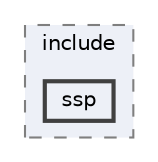 digraph "C:/Users/HP/Documents/GitHub/Minero-Game/lib/include/ssp"
{
 // LATEX_PDF_SIZE
  bgcolor="transparent";
  edge [fontname=Helvetica,fontsize=10,labelfontname=Helvetica,labelfontsize=10];
  node [fontname=Helvetica,fontsize=10,shape=box,height=0.2,width=0.4];
  compound=true
  subgraph clusterdir_5a30104352ef4255dc24354b02eb2d20 {
    graph [ bgcolor="#edf0f7", pencolor="grey50", label="include", fontname=Helvetica,fontsize=10 style="filled,dashed", URL="dir_5a30104352ef4255dc24354b02eb2d20.html",tooltip=""]
  dir_70f419026afbf624fbdcfaaa8afc22ed [label="ssp", fillcolor="#edf0f7", color="grey25", style="filled,bold", URL="dir_70f419026afbf624fbdcfaaa8afc22ed.html",tooltip=""];
  }
}
